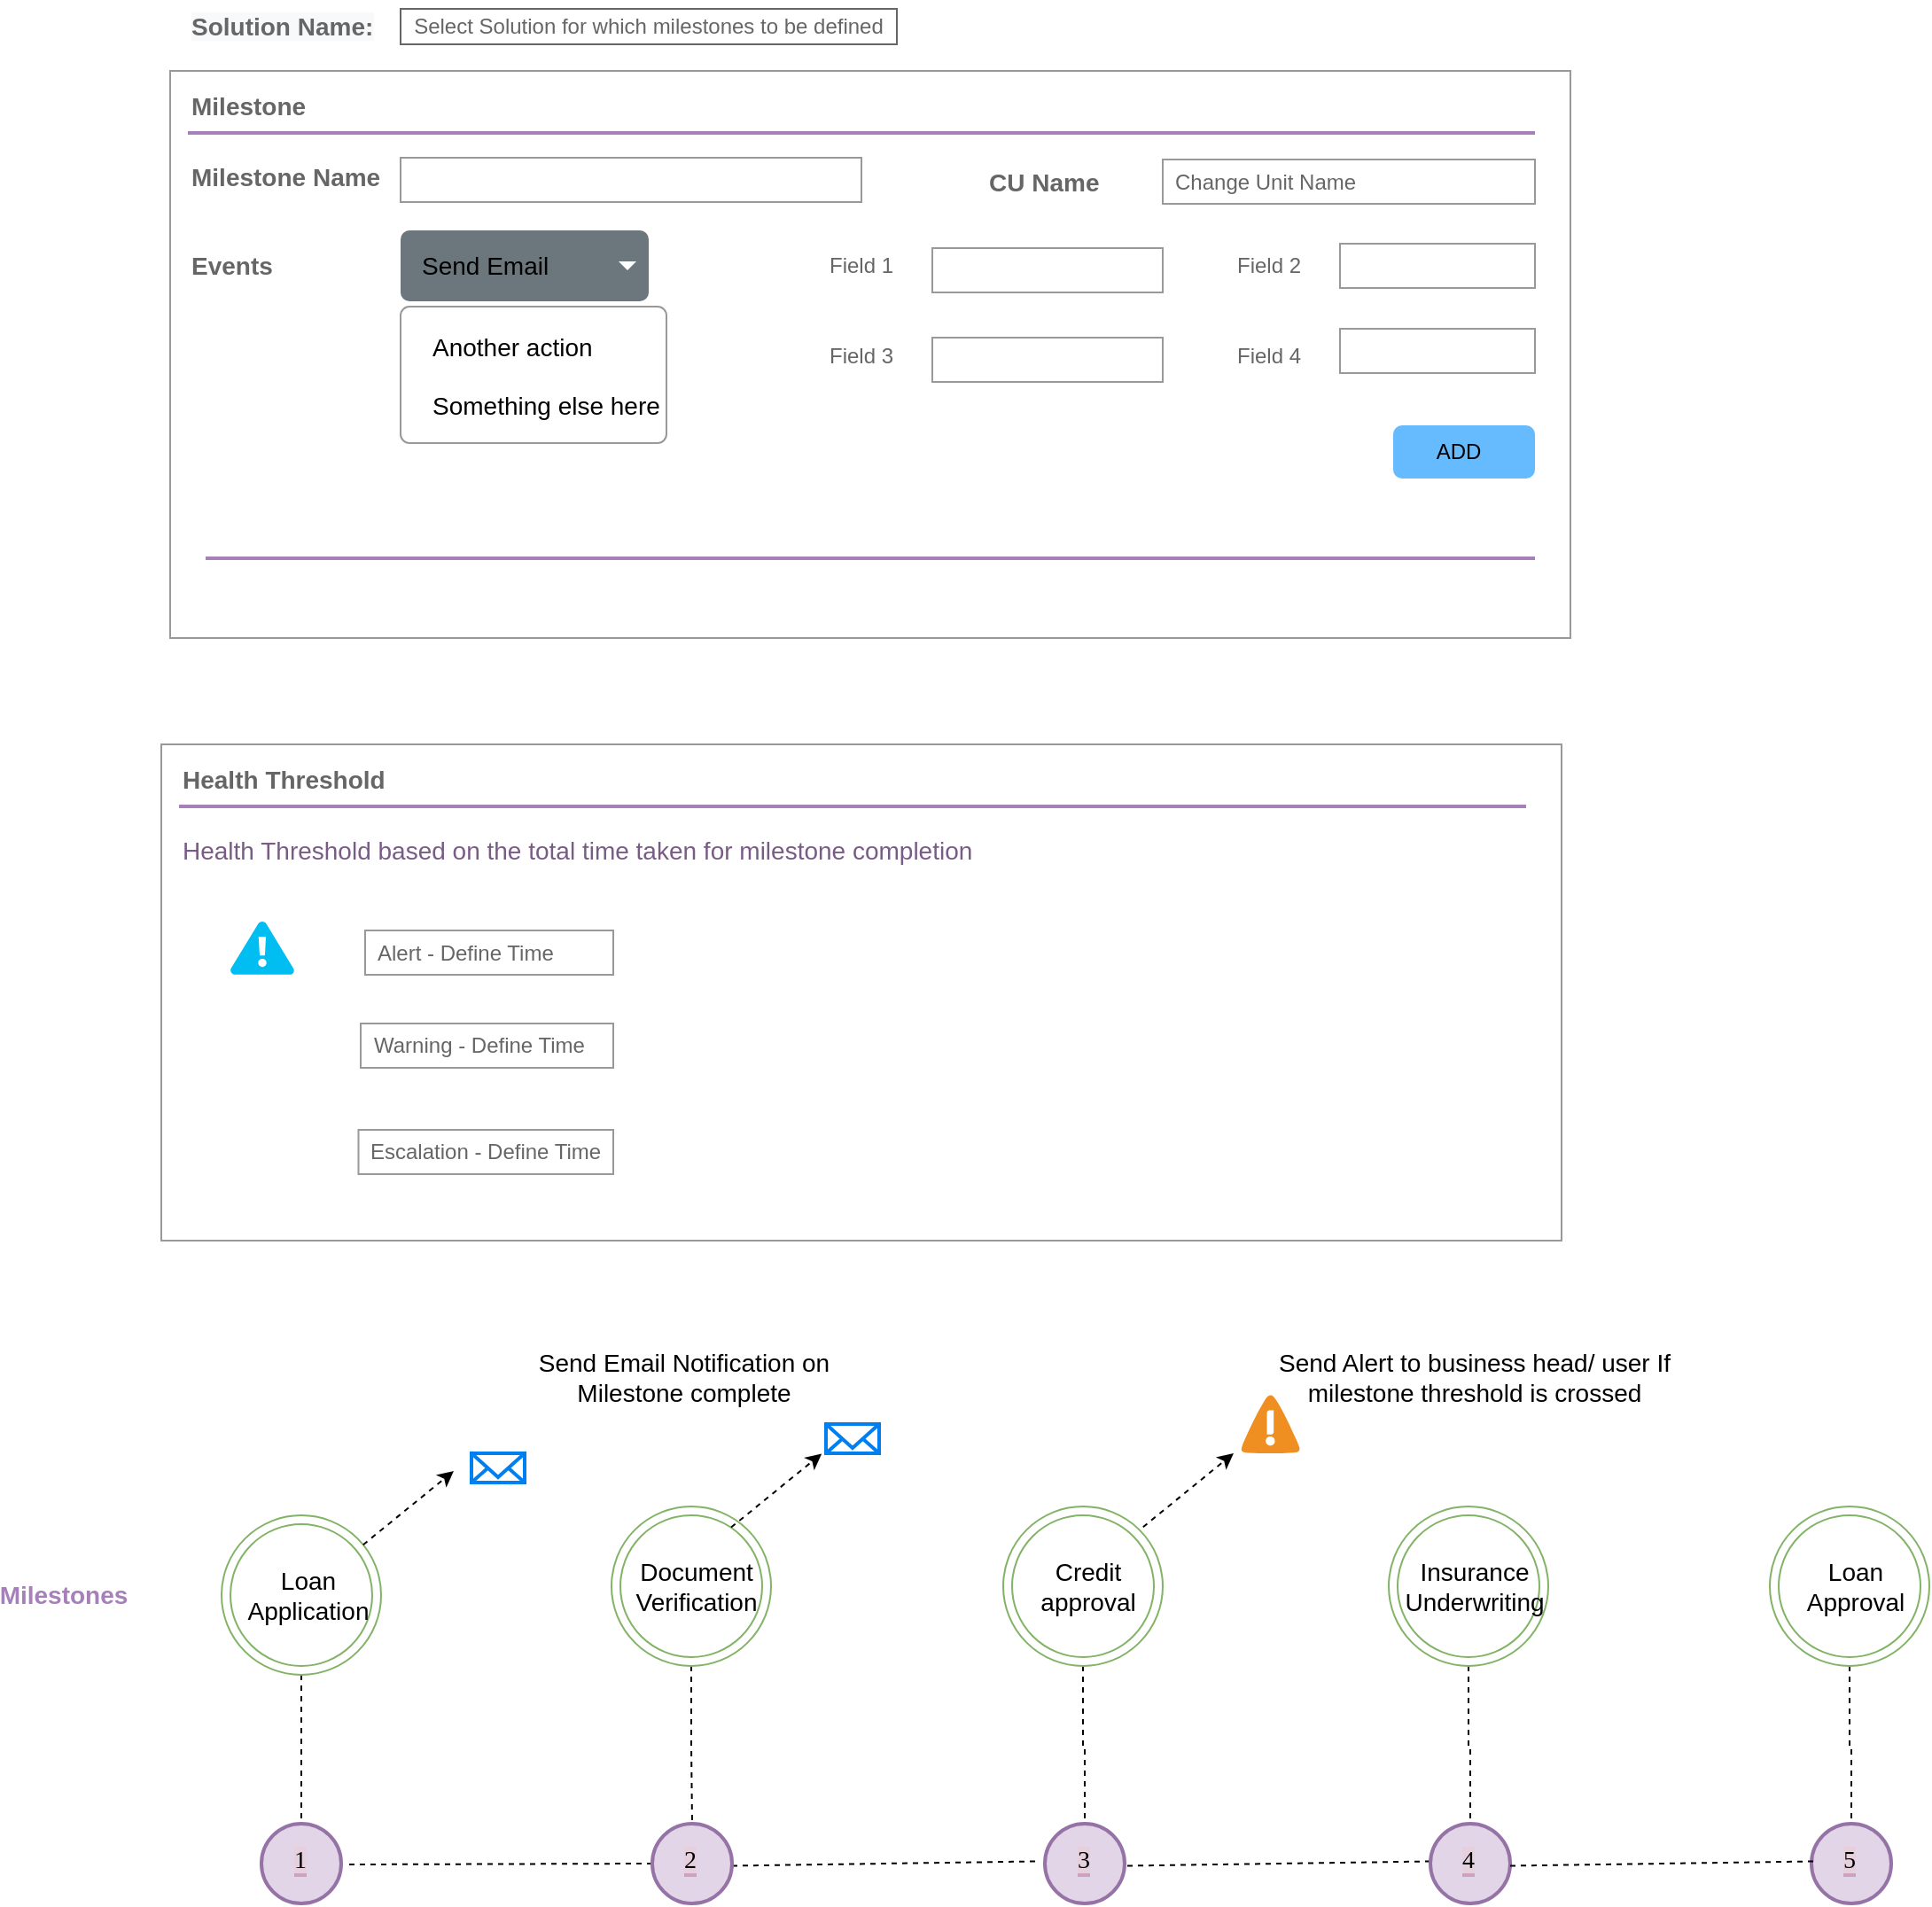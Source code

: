 <mxfile version="14.7.0" type="github">
  <diagram id="pC_4VXIbMaecKjLyn1Og" name="Page-1">
    <mxGraphModel dx="1355" dy="778" grid="1" gridSize="10" guides="1" tooltips="1" connect="1" arrows="1" fold="1" page="1" pageScale="1" pageWidth="827" pageHeight="1169" math="0" shadow="0">
      <root>
        <mxCell id="0" />
        <mxCell id="1" parent="0" />
        <mxCell id="5tk-defCkN5b4pZCAsEl-1" value="" style="strokeWidth=1;shadow=0;dashed=0;align=center;html=1;shape=mxgraph.mockup.forms.rrect;rSize=0;strokeColor=#999999;fillColor=#ffffff;container=0;" parent="1" vertex="1">
          <mxGeometry x="120" y="180" width="790" height="320" as="geometry" />
        </mxCell>
        <mxCell id="5tk-defCkN5b4pZCAsEl-31" value="Field 1" style="strokeWidth=1;shadow=0;dashed=0;align=center;html=1;shape=mxgraph.mockup.forms.anchor;fontSize=12;fontColor=#666666;align=left;resizeWidth=1;spacingLeft=0;" parent="1" vertex="1">
          <mxGeometry x="490" y="280" width="110" height="20" as="geometry" />
        </mxCell>
        <mxCell id="5tk-defCkN5b4pZCAsEl-56" value="Change Unit Name" style="strokeWidth=1;shadow=0;dashed=0;align=center;html=1;shape=mxgraph.mockup.forms.rrect;rSize=0;strokeColor=#999999;fontColor=#666666;align=left;spacingLeft=5;resizeWidth=1;" parent="1" vertex="1">
          <mxGeometry x="680" y="230" width="210" height="25" as="geometry" />
        </mxCell>
        <mxCell id="5tk-defCkN5b4pZCAsEl-2" value="&lt;b style=&quot;font-size: 14px;&quot;&gt;Milestone&lt;/b&gt;" style="strokeWidth=1;shadow=0;dashed=0;align=center;html=1;shape=mxgraph.mockup.forms.anchor;fontSize=14;fontColor=#666666;align=left;resizeWidth=1;spacingLeft=0;" parent="1" vertex="1">
          <mxGeometry x="120" y="180" width="345" height="20" as="geometry">
            <mxPoint x="10" y="10" as="offset" />
          </mxGeometry>
        </mxCell>
        <mxCell id="5tk-defCkN5b4pZCAsEl-3" value="" style="shape=line;strokeWidth=2;html=1;resizeWidth=1;strokeColor=#A680B8;" parent="1" vertex="1">
          <mxGeometry x="130" y="210" width="760" height="10" as="geometry">
            <mxPoint x="10" y="30" as="offset" />
          </mxGeometry>
        </mxCell>
        <mxCell id="5tk-defCkN5b4pZCAsEl-6" value="&lt;b style=&quot;font-size: 14px;&quot;&gt;Milestone Name&lt;/b&gt;" style="strokeWidth=1;shadow=0;dashed=0;align=center;html=1;shape=mxgraph.mockup.forms.anchor;fontSize=14;fontColor=#666666;align=left;resizeWidth=1;spacingLeft=0;" parent="1" vertex="1">
          <mxGeometry x="120" y="180" width="110" height="20" as="geometry">
            <mxPoint x="10" y="50" as="offset" />
          </mxGeometry>
        </mxCell>
        <mxCell id="5tk-defCkN5b4pZCAsEl-7" value="" style="strokeWidth=1;shadow=0;dashed=0;align=center;html=1;shape=mxgraph.mockup.forms.rrect;rSize=0;strokeColor=#999999;fontColor=#666666;align=left;spacingLeft=5;resizeWidth=1;" parent="1" vertex="1">
          <mxGeometry x="250" y="229" width="260" height="25" as="geometry">
            <mxPoint x="130" y="49" as="offset" />
          </mxGeometry>
        </mxCell>
        <mxCell id="5tk-defCkN5b4pZCAsEl-12" value="" style="strokeWidth=1;shadow=0;dashed=0;align=center;html=1;shape=mxgraph.mockup.forms.rrect;rSize=5;strokeColor=none;fontColor=#ffffff;fillColor=#66bbff;fontSize=16;fontStyle=1;" parent="1" vertex="1">
          <mxGeometry x="810" y="380" width="80" height="30" as="geometry">
            <mxPoint x="770" y="-130" as="offset" />
          </mxGeometry>
        </mxCell>
        <mxCell id="5tk-defCkN5b4pZCAsEl-24" value="Events" style="strokeWidth=1;shadow=0;dashed=0;align=center;html=1;shape=mxgraph.mockup.forms.anchor;fontSize=14;fontColor=#666666;align=left;resizeWidth=1;spacingLeft=0;fontStyle=1" parent="1" vertex="1">
          <mxGeometry x="130" y="280" width="110" height="20" as="geometry" />
        </mxCell>
        <mxCell id="5tk-defCkN5b4pZCAsEl-25" value="&lt;span style=&quot;color: rgb(0 , 0 , 0)&quot;&gt;Send Email&lt;/span&gt;" style="html=1;shadow=0;dashed=0;shape=mxgraph.bootstrap.rrect;rSize=5;strokeColor=none;strokeWidth=1;fillColor=#6C767D;fontColor=#ffffff;whiteSpace=wrap;align=left;verticalAlign=middle;fontStyle=0;fontSize=14;spacingLeft=10;" parent="1" vertex="1">
          <mxGeometry x="250" y="270" width="140" height="40" as="geometry" />
        </mxCell>
        <mxCell id="5tk-defCkN5b4pZCAsEl-26" value="" style="shape=triangle;direction=south;fillColor=#ffffff;strokeColor=none;perimeter=none;" parent="5tk-defCkN5b4pZCAsEl-25" vertex="1">
          <mxGeometry x="1" y="0.5" width="10" height="5" relative="1" as="geometry">
            <mxPoint x="-17" y="-2.5" as="offset" />
          </mxGeometry>
        </mxCell>
        <mxCell id="5tk-defCkN5b4pZCAsEl-27" value="" style="html=1;shadow=0;dashed=0;shape=mxgraph.bootstrap.rrect;rSize=5;fillColor=#ffffff;strokeColor=#999999;" parent="1" vertex="1">
          <mxGeometry x="250" y="313" width="150" height="77" as="geometry" />
        </mxCell>
        <mxCell id="5tk-defCkN5b4pZCAsEl-29" value="Another action" style="fillColor=none;strokeColor=none;align=left;spacing=20;fontSize=14;" parent="5tk-defCkN5b4pZCAsEl-27" vertex="1">
          <mxGeometry width="170" height="30" relative="1" as="geometry">
            <mxPoint x="-2" y="7" as="offset" />
          </mxGeometry>
        </mxCell>
        <mxCell id="5tk-defCkN5b4pZCAsEl-30" value="Something else here" style="fillColor=none;strokeColor=none;align=left;spacing=20;fontSize=14;" parent="5tk-defCkN5b4pZCAsEl-27" vertex="1">
          <mxGeometry width="170" height="30" relative="1" as="geometry">
            <mxPoint x="-2" y="40" as="offset" />
          </mxGeometry>
        </mxCell>
        <mxCell id="5tk-defCkN5b4pZCAsEl-48" value="" style="strokeWidth=1;shadow=0;dashed=0;align=center;html=1;shape=mxgraph.mockup.forms.rrect;rSize=0;strokeColor=#999999;fontColor=#666666;align=left;spacingLeft=5;resizeWidth=1;" parent="1" vertex="1">
          <mxGeometry x="550" y="280" width="130" height="25" as="geometry" />
        </mxCell>
        <mxCell id="5tk-defCkN5b4pZCAsEl-49" value="" style="strokeWidth=1;shadow=0;dashed=0;align=center;html=1;shape=mxgraph.mockup.forms.rrect;rSize=0;strokeColor=#999999;fontColor=#666666;align=left;spacingLeft=5;resizeWidth=1;" parent="1" vertex="1">
          <mxGeometry x="780" y="277.5" width="110" height="25" as="geometry" />
        </mxCell>
        <mxCell id="5tk-defCkN5b4pZCAsEl-50" value="Field 2" style="strokeWidth=1;shadow=0;dashed=0;align=center;html=1;shape=mxgraph.mockup.forms.anchor;fontSize=12;fontColor=#666666;align=left;resizeWidth=1;spacingLeft=0;" parent="1" vertex="1">
          <mxGeometry x="720" y="280" width="110" height="20" as="geometry" />
        </mxCell>
        <mxCell id="5tk-defCkN5b4pZCAsEl-51" value="" style="strokeWidth=1;shadow=0;dashed=0;align=center;html=1;shape=mxgraph.mockup.forms.rrect;rSize=0;strokeColor=#999999;fontColor=#666666;align=left;spacingLeft=5;resizeWidth=1;" parent="1" vertex="1">
          <mxGeometry x="550" y="330.5" width="130" height="25" as="geometry" />
        </mxCell>
        <mxCell id="5tk-defCkN5b4pZCAsEl-52" value="" style="strokeWidth=1;shadow=0;dashed=0;align=center;html=1;shape=mxgraph.mockup.forms.rrect;rSize=0;strokeColor=#999999;fontColor=#666666;align=left;spacingLeft=5;resizeWidth=1;" parent="1" vertex="1">
          <mxGeometry x="780" y="325.5" width="110" height="25" as="geometry" />
        </mxCell>
        <mxCell id="5tk-defCkN5b4pZCAsEl-53" value="Field 4" style="strokeWidth=1;shadow=0;dashed=0;align=center;html=1;shape=mxgraph.mockup.forms.anchor;fontSize=12;fontColor=#666666;align=left;resizeWidth=1;spacingLeft=0;" parent="1" vertex="1">
          <mxGeometry x="720" y="330.5" width="110" height="20" as="geometry" />
        </mxCell>
        <mxCell id="5tk-defCkN5b4pZCAsEl-54" value="Field 3" style="strokeWidth=1;shadow=0;dashed=0;align=center;html=1;shape=mxgraph.mockup.forms.anchor;fontSize=12;fontColor=#666666;align=left;resizeWidth=1;spacingLeft=0;" parent="1" vertex="1">
          <mxGeometry x="490" y="330.5" width="110" height="20" as="geometry" />
        </mxCell>
        <mxCell id="5tk-defCkN5b4pZCAsEl-55" value="&lt;b style=&quot;font-size: 14px&quot;&gt;CU Name&lt;/b&gt;" style="strokeWidth=1;shadow=0;dashed=0;align=center;html=1;shape=mxgraph.mockup.forms.anchor;fontSize=14;fontColor=#666666;align=left;resizeWidth=1;spacingLeft=0;" parent="1" vertex="1">
          <mxGeometry x="580" y="232.5" width="110" height="20" as="geometry" />
        </mxCell>
        <mxCell id="RL7jBhLI4f5cmUMzsP-X-1" value="ADD" style="text;html=1;strokeColor=none;fillColor=none;align=center;verticalAlign=middle;whiteSpace=wrap;rounded=0;" vertex="1" parent="1">
          <mxGeometry x="827" y="385" width="40" height="20" as="geometry" />
        </mxCell>
        <mxCell id="RL7jBhLI4f5cmUMzsP-X-2" value="" style="shape=line;strokeWidth=2;html=1;resizeWidth=1;strokeColor=#A680B8;" vertex="1" parent="1">
          <mxGeometry x="140" y="450" width="750" height="10" as="geometry">
            <mxPoint x="10" y="30" as="offset" />
          </mxGeometry>
        </mxCell>
        <mxCell id="RL7jBhLI4f5cmUMzsP-X-3" value="&lt;span style=&quot;color: rgb(102 , 102 , 102) ; text-align: left&quot;&gt;Select Solution for which milestones to be defined&lt;/span&gt;" style="text;html=1;fillColor=none;align=center;verticalAlign=middle;whiteSpace=wrap;rounded=0;strokeColor=#666666;" vertex="1" parent="1">
          <mxGeometry x="250" y="145" width="280" height="20" as="geometry" />
        </mxCell>
        <mxCell id="RL7jBhLI4f5cmUMzsP-X-4" value="&lt;meta charset=&quot;utf-8&quot;&gt;&lt;b style=&quot;color: rgb(102, 102, 102); font-family: helvetica; font-size: 14px; font-style: normal; letter-spacing: normal; text-align: left; text-indent: 0px; text-transform: none; word-spacing: 0px; background-color: rgb(248, 249, 250);&quot;&gt;Solution Name:&lt;/b&gt;" style="text;whiteSpace=wrap;html=1;" vertex="1" parent="1">
          <mxGeometry x="130" y="140" width="130" height="30" as="geometry" />
        </mxCell>
        <mxCell id="RL7jBhLI4f5cmUMzsP-X-5" value="" style="strokeWidth=1;shadow=0;dashed=0;align=center;html=1;shape=mxgraph.mockup.forms.rrect;rSize=0;strokeColor=#999999;fillColor=#ffffff;container=0;" vertex="1" parent="1">
          <mxGeometry x="115" y="560" width="790" height="280" as="geometry" />
        </mxCell>
        <mxCell id="RL7jBhLI4f5cmUMzsP-X-6" value="&lt;b style=&quot;font-size: 14px&quot;&gt;Health&amp;nbsp;&lt;/b&gt;&lt;b&gt;Threshold&lt;/b&gt;" style="strokeWidth=1;shadow=0;dashed=0;align=center;html=1;shape=mxgraph.mockup.forms.anchor;fontSize=14;fontColor=#666666;align=left;resizeWidth=1;spacingLeft=0;" vertex="1" parent="1">
          <mxGeometry x="115" y="560" width="345" height="20" as="geometry">
            <mxPoint x="10" y="10" as="offset" />
          </mxGeometry>
        </mxCell>
        <mxCell id="RL7jBhLI4f5cmUMzsP-X-7" value="" style="shape=line;strokeWidth=2;html=1;resizeWidth=1;strokeColor=#A680B8;" vertex="1" parent="1">
          <mxGeometry x="125" y="590" width="760" height="10" as="geometry">
            <mxPoint x="10" y="30" as="offset" />
          </mxGeometry>
        </mxCell>
        <mxCell id="RL7jBhLI4f5cmUMzsP-X-8" value="Health Threshold based on the total time taken for milestone completion" style="text;html=1;strokeColor=none;fillColor=none;align=left;verticalAlign=middle;whiteSpace=wrap;rounded=0;fontColor=#785C85;fontSize=14;" vertex="1" parent="1">
          <mxGeometry x="125" y="610" width="490" height="20" as="geometry" />
        </mxCell>
        <mxCell id="RL7jBhLI4f5cmUMzsP-X-12" value="" style="verticalLabelPosition=bottom;html=1;verticalAlign=top;align=center;strokeColor=none;fillColor=#00BEF2;shape=mxgraph.azure.azure_alert;fontSize=14;fontColor=#785C85;" vertex="1" parent="1">
          <mxGeometry x="154" y="660" width="36" height="30" as="geometry" />
        </mxCell>
        <mxCell id="RL7jBhLI4f5cmUMzsP-X-13" value="" style="shape=image;html=1;verticalAlign=top;verticalLabelPosition=bottom;labelBackgroundColor=#ffffff;imageAspect=0;aspect=fixed;image=https://cdn2.iconfinder.com/data/icons/freecns-cumulus/32/519791-101_Warning-128.png;fontSize=14;fontColor=#785C85;strokeColor=#666666;align=left;" vertex="1" parent="1">
          <mxGeometry x="155" y="710" width="40" height="40" as="geometry" />
        </mxCell>
        <mxCell id="RL7jBhLI4f5cmUMzsP-X-14" value="" style="shape=image;html=1;verticalAlign=top;verticalLabelPosition=bottom;labelBackgroundColor=#ffffff;imageAspect=0;aspect=fixed;image=https://cdn2.iconfinder.com/data/icons/circle-icons-1/64/caution-128.png;fontSize=14;fontColor=#785C85;strokeColor=#666666;align=left;" vertex="1" parent="1">
          <mxGeometry x="155" y="770" width="40" height="40" as="geometry" />
        </mxCell>
        <mxCell id="RL7jBhLI4f5cmUMzsP-X-15" value="Alert - Define Time" style="strokeWidth=1;shadow=0;dashed=0;align=center;html=1;shape=mxgraph.mockup.forms.rrect;rSize=0;strokeColor=#999999;fontColor=#666666;align=left;spacingLeft=5;resizeWidth=1;" vertex="1" parent="1">
          <mxGeometry x="230" y="665" width="140" height="25" as="geometry" />
        </mxCell>
        <mxCell id="RL7jBhLI4f5cmUMzsP-X-18" value="Warning - Define Time" style="strokeWidth=1;shadow=0;dashed=0;align=center;html=1;shape=mxgraph.mockup.forms.rrect;rSize=0;strokeColor=#999999;fontColor=#666666;align=left;spacingLeft=5;resizeWidth=1;" vertex="1" parent="1">
          <mxGeometry x="227.5" y="717.5" width="142.5" height="25" as="geometry" />
        </mxCell>
        <mxCell id="RL7jBhLI4f5cmUMzsP-X-19" value="Escalation - Define Time" style="strokeWidth=1;shadow=0;dashed=0;align=center;html=1;shape=mxgraph.mockup.forms.rrect;rSize=0;strokeColor=#999999;fontColor=#666666;align=left;spacingLeft=5;resizeWidth=1;" vertex="1" parent="1">
          <mxGeometry x="226.25" y="777.5" width="143.75" height="25" as="geometry" />
        </mxCell>
        <mxCell id="RL7jBhLI4f5cmUMzsP-X-21" value="&lt;font color=&quot;#000000&quot; style=&quot;background-color: rgb(230 , 208 , 222)&quot;&gt;1&lt;/font&gt;" style="ellipse;whiteSpace=wrap;html=1;aspect=fixed;strokeWidth=2;fontFamily=Tahoma;spacingBottom=4;spacingRight=2;fontSize=14;align=center;labelBackgroundColor=#CDA2BE;fillColor=#e1d5e7;strokeColor=#9673a6;" vertex="1" parent="1">
          <mxGeometry x="171.5" y="1169" width="45" height="45" as="geometry" />
        </mxCell>
        <mxCell id="RL7jBhLI4f5cmUMzsP-X-28" value="" style="endArrow=none;dashed=1;html=1;strokeWidth=1;fontSize=14;fontColor=#785C85;entryX=0;entryY=0.5;entryDx=0;entryDy=0;" edge="1" parent="1">
          <mxGeometry width="50" height="50" relative="1" as="geometry">
            <mxPoint x="221" y="1192" as="sourcePoint" />
            <mxPoint x="392" y="1191.5" as="targetPoint" />
          </mxGeometry>
        </mxCell>
        <mxCell id="RL7jBhLI4f5cmUMzsP-X-29" value="" style="endArrow=none;html=1;strokeWidth=1;fontSize=14;fontColor=#785C85;entryX=0;entryY=0.5;entryDx=0;entryDy=0;dashed=1;" edge="1" parent="1">
          <mxGeometry width="50" height="50" relative="1" as="geometry">
            <mxPoint x="437" y="1192.75" as="sourcePoint" />
            <mxPoint x="608" y="1190.25" as="targetPoint" />
          </mxGeometry>
        </mxCell>
        <mxCell id="RL7jBhLI4f5cmUMzsP-X-30" value="" style="endArrow=none;dashed=1;html=1;strokeWidth=1;fontSize=14;fontColor=#785C85;entryX=0;entryY=0.5;entryDx=0;entryDy=0;" edge="1" parent="1">
          <mxGeometry width="50" height="50" relative="1" as="geometry">
            <mxPoint x="660" y="1192.75" as="sourcePoint" />
            <mxPoint x="831" y="1190.25" as="targetPoint" />
          </mxGeometry>
        </mxCell>
        <mxCell id="RL7jBhLI4f5cmUMzsP-X-31" value="" style="ellipse;whiteSpace=wrap;html=1;aspect=fixed;labelBackgroundColor=#CDA2BE;fontSize=14;strokeColor=#82b366;align=center;fillColor=none;shadow=0;sketch=0;" vertex="1" parent="1">
          <mxGeometry x="154" y="1000" width="80" height="80" as="geometry" />
        </mxCell>
        <mxCell id="RL7jBhLI4f5cmUMzsP-X-33" value="&lt;font color=&quot;#000000&quot; style=&quot;background-color: rgb(230 , 208 , 222)&quot;&gt;2&lt;/font&gt;" style="ellipse;whiteSpace=wrap;html=1;aspect=fixed;strokeWidth=2;fontFamily=Tahoma;spacingBottom=4;spacingRight=2;fontSize=14;align=center;labelBackgroundColor=#CDA2BE;fillColor=#e1d5e7;strokeColor=#9673a6;" vertex="1" parent="1">
          <mxGeometry x="392" y="1169" width="45" height="45" as="geometry" />
        </mxCell>
        <mxCell id="RL7jBhLI4f5cmUMzsP-X-34" value="&lt;font color=&quot;#000000&quot; style=&quot;background-color: rgb(230 , 208 , 222)&quot;&gt;4&lt;/font&gt;" style="ellipse;whiteSpace=wrap;html=1;aspect=fixed;strokeWidth=2;fontFamily=Tahoma;spacingBottom=4;spacingRight=2;fontSize=14;align=center;labelBackgroundColor=#CDA2BE;fillColor=#e1d5e7;strokeColor=#9673a6;" vertex="1" parent="1">
          <mxGeometry x="831" y="1169" width="45" height="45" as="geometry" />
        </mxCell>
        <mxCell id="RL7jBhLI4f5cmUMzsP-X-35" value="&lt;font color=&quot;#000000&quot; style=&quot;background-color: rgb(230 , 208 , 222)&quot;&gt;3&lt;/font&gt;" style="ellipse;whiteSpace=wrap;html=1;aspect=fixed;strokeWidth=2;fontFamily=Tahoma;spacingBottom=4;spacingRight=2;fontSize=14;align=center;labelBackgroundColor=#CDA2BE;fillColor=#e1d5e7;strokeColor=#9673a6;" vertex="1" parent="1">
          <mxGeometry x="613.5" y="1169" width="45" height="45" as="geometry" />
        </mxCell>
        <mxCell id="RL7jBhLI4f5cmUMzsP-X-54" value="" style="edgeStyle=orthogonalEdgeStyle;rounded=0;orthogonalLoop=1;jettySize=auto;html=1;dashed=1;fontSize=14;fontColor=#000000;strokeWidth=1;endArrow=none;endFill=0;" edge="1" parent="1" source="RL7jBhLI4f5cmUMzsP-X-36" target="RL7jBhLI4f5cmUMzsP-X-21">
          <mxGeometry relative="1" as="geometry" />
        </mxCell>
        <mxCell id="RL7jBhLI4f5cmUMzsP-X-36" value="" style="ellipse;whiteSpace=wrap;html=1;aspect=fixed;shadow=0;labelBackgroundColor=#CDA2BE;sketch=0;fontSize=14;strokeColor=#82b366;align=center;fillColor=none;" vertex="1" parent="1">
          <mxGeometry x="149" y="995" width="90" height="90" as="geometry" />
        </mxCell>
        <mxCell id="RL7jBhLI4f5cmUMzsP-X-37" value="&lt;p&gt;Loan Application&lt;/p&gt;" style="text;html=1;strokeColor=none;fillColor=none;align=center;verticalAlign=middle;whiteSpace=wrap;rounded=0;shadow=0;labelBackgroundColor=none;sketch=0;fontSize=14;" vertex="1" parent="1">
          <mxGeometry x="177.5" y="1030" width="40" height="20" as="geometry" />
        </mxCell>
        <mxCell id="RL7jBhLI4f5cmUMzsP-X-38" value="" style="ellipse;whiteSpace=wrap;html=1;aspect=fixed;labelBackgroundColor=#CDA2BE;fontSize=14;strokeColor=#82b366;align=center;fillColor=none;shadow=0;sketch=0;" vertex="1" parent="1">
          <mxGeometry x="374" y="995" width="80" height="80" as="geometry" />
        </mxCell>
        <mxCell id="RL7jBhLI4f5cmUMzsP-X-57" value="" style="edgeStyle=orthogonalEdgeStyle;rounded=0;orthogonalLoop=1;jettySize=auto;html=1;dashed=1;fontSize=14;fontColor=#000000;endArrow=none;endFill=0;strokeWidth=1;" edge="1" parent="1" source="RL7jBhLI4f5cmUMzsP-X-39" target="RL7jBhLI4f5cmUMzsP-X-33">
          <mxGeometry relative="1" as="geometry" />
        </mxCell>
        <mxCell id="RL7jBhLI4f5cmUMzsP-X-39" value="" style="ellipse;whiteSpace=wrap;html=1;aspect=fixed;shadow=0;labelBackgroundColor=#CDA2BE;sketch=0;fontSize=14;strokeColor=#82b366;align=center;fillColor=none;" vertex="1" parent="1">
          <mxGeometry x="369" y="990" width="90" height="90" as="geometry" />
        </mxCell>
        <mxCell id="RL7jBhLI4f5cmUMzsP-X-40" value="&lt;p&gt;Document Verification&lt;/p&gt;" style="text;html=1;strokeColor=none;fillColor=none;align=center;verticalAlign=middle;whiteSpace=wrap;rounded=0;shadow=0;labelBackgroundColor=none;sketch=0;fontSize=14;" vertex="1" parent="1">
          <mxGeometry x="396.5" y="1025" width="40" height="20" as="geometry" />
        </mxCell>
        <mxCell id="RL7jBhLI4f5cmUMzsP-X-41" value="" style="ellipse;whiteSpace=wrap;html=1;aspect=fixed;labelBackgroundColor=#CDA2BE;fontSize=14;strokeColor=#82b366;align=center;fillColor=none;shadow=0;sketch=0;" vertex="1" parent="1">
          <mxGeometry x="595" y="995" width="80" height="80" as="geometry" />
        </mxCell>
        <mxCell id="RL7jBhLI4f5cmUMzsP-X-58" value="" style="edgeStyle=orthogonalEdgeStyle;rounded=0;orthogonalLoop=1;jettySize=auto;html=1;dashed=1;fontSize=14;fontColor=#000000;endArrow=none;endFill=0;strokeWidth=1;" edge="1" parent="1" source="RL7jBhLI4f5cmUMzsP-X-42" target="RL7jBhLI4f5cmUMzsP-X-35">
          <mxGeometry relative="1" as="geometry" />
        </mxCell>
        <mxCell id="RL7jBhLI4f5cmUMzsP-X-42" value="" style="ellipse;whiteSpace=wrap;html=1;aspect=fixed;shadow=0;labelBackgroundColor=#CDA2BE;sketch=0;fontSize=14;strokeColor=#82b366;align=center;fillColor=none;" vertex="1" parent="1">
          <mxGeometry x="590" y="990" width="90" height="90" as="geometry" />
        </mxCell>
        <mxCell id="RL7jBhLI4f5cmUMzsP-X-43" value="&lt;p&gt;Credit approval&lt;/p&gt;" style="text;html=1;strokeColor=none;fillColor=none;align=center;verticalAlign=middle;whiteSpace=wrap;rounded=0;shadow=0;labelBackgroundColor=none;sketch=0;fontSize=14;" vertex="1" parent="1">
          <mxGeometry x="617.5" y="1025" width="40" height="20" as="geometry" />
        </mxCell>
        <mxCell id="RL7jBhLI4f5cmUMzsP-X-44" value="" style="ellipse;whiteSpace=wrap;html=1;aspect=fixed;labelBackgroundColor=#CDA2BE;fontSize=14;strokeColor=#82b366;align=center;fillColor=none;shadow=0;sketch=0;" vertex="1" parent="1">
          <mxGeometry x="812.5" y="995" width="80" height="80" as="geometry" />
        </mxCell>
        <mxCell id="RL7jBhLI4f5cmUMzsP-X-59" value="" style="edgeStyle=orthogonalEdgeStyle;rounded=0;orthogonalLoop=1;jettySize=auto;html=1;dashed=1;fontSize=14;fontColor=#000000;endArrow=none;endFill=0;strokeWidth=1;" edge="1" parent="1" source="RL7jBhLI4f5cmUMzsP-X-45" target="RL7jBhLI4f5cmUMzsP-X-34">
          <mxGeometry relative="1" as="geometry" />
        </mxCell>
        <mxCell id="RL7jBhLI4f5cmUMzsP-X-45" value="" style="ellipse;whiteSpace=wrap;html=1;aspect=fixed;shadow=0;labelBackgroundColor=#CDA2BE;sketch=0;fontSize=14;strokeColor=#82b366;align=center;fillColor=none;" vertex="1" parent="1">
          <mxGeometry x="807.5" y="990" width="90" height="90" as="geometry" />
        </mxCell>
        <mxCell id="RL7jBhLI4f5cmUMzsP-X-46" value="&lt;p&gt;Insurance Underwriting&lt;/p&gt;" style="text;html=1;strokeColor=none;fillColor=none;align=center;verticalAlign=middle;whiteSpace=wrap;rounded=0;shadow=0;labelBackgroundColor=none;sketch=0;fontSize=14;" vertex="1" parent="1">
          <mxGeometry x="836" y="1025" width="40" height="20" as="geometry" />
        </mxCell>
        <mxCell id="RL7jBhLI4f5cmUMzsP-X-47" value="&lt;font color=&quot;#000000&quot; style=&quot;background-color: rgb(230 , 208 , 222)&quot;&gt;5&lt;/font&gt;" style="ellipse;whiteSpace=wrap;html=1;aspect=fixed;strokeWidth=2;fontFamily=Tahoma;spacingBottom=4;spacingRight=2;fontSize=14;align=center;labelBackgroundColor=#CDA2BE;fillColor=#e1d5e7;strokeColor=#9673a6;" vertex="1" parent="1">
          <mxGeometry x="1046" y="1169" width="45" height="45" as="geometry" />
        </mxCell>
        <mxCell id="RL7jBhLI4f5cmUMzsP-X-48" value="" style="endArrow=none;dashed=1;html=1;strokeWidth=1;fontSize=14;fontColor=#785C85;entryX=0;entryY=0.5;entryDx=0;entryDy=0;" edge="1" parent="1">
          <mxGeometry width="50" height="50" relative="1" as="geometry">
            <mxPoint x="876" y="1192.75" as="sourcePoint" />
            <mxPoint x="1047" y="1190.25" as="targetPoint" />
          </mxGeometry>
        </mxCell>
        <mxCell id="RL7jBhLI4f5cmUMzsP-X-50" value="" style="ellipse;whiteSpace=wrap;html=1;aspect=fixed;labelBackgroundColor=#CDA2BE;fontSize=14;strokeColor=#82b366;align=center;fillColor=none;shadow=0;sketch=0;" vertex="1" parent="1">
          <mxGeometry x="1027.5" y="995" width="80" height="80" as="geometry" />
        </mxCell>
        <mxCell id="RL7jBhLI4f5cmUMzsP-X-60" value="" style="edgeStyle=orthogonalEdgeStyle;rounded=0;orthogonalLoop=1;jettySize=auto;html=1;dashed=1;fontSize=14;fontColor=#000000;endArrow=none;endFill=0;strokeWidth=1;" edge="1" parent="1" source="RL7jBhLI4f5cmUMzsP-X-51" target="RL7jBhLI4f5cmUMzsP-X-47">
          <mxGeometry relative="1" as="geometry" />
        </mxCell>
        <mxCell id="RL7jBhLI4f5cmUMzsP-X-51" value="" style="ellipse;whiteSpace=wrap;html=1;aspect=fixed;shadow=0;labelBackgroundColor=#CDA2BE;sketch=0;fontSize=14;strokeColor=#82b366;align=center;fillColor=none;" vertex="1" parent="1">
          <mxGeometry x="1022.5" y="990" width="90" height="90" as="geometry" />
        </mxCell>
        <mxCell id="RL7jBhLI4f5cmUMzsP-X-52" value="&lt;p&gt;Loan Approval&lt;/p&gt;" style="text;html=1;strokeColor=none;fillColor=none;align=center;verticalAlign=middle;whiteSpace=wrap;rounded=0;shadow=0;labelBackgroundColor=none;sketch=0;fontSize=14;" vertex="1" parent="1">
          <mxGeometry x="1051" y="1025" width="40" height="20" as="geometry" />
        </mxCell>
        <mxCell id="RL7jBhLI4f5cmUMzsP-X-61" value="" style="html=1;verticalLabelPosition=bottom;align=center;labelBackgroundColor=#ffffff;verticalAlign=top;strokeWidth=2;strokeColor=#0080F0;shadow=0;dashed=0;shape=mxgraph.ios7.icons.mail;sketch=0;fontSize=14;fontColor=#000000;fillColor=none;" vertex="1" parent="1">
          <mxGeometry x="290" y="960" width="30" height="16.5" as="geometry" />
        </mxCell>
        <mxCell id="RL7jBhLI4f5cmUMzsP-X-62" value="" style="endArrow=classic;html=1;dashed=1;fontSize=14;fontColor=#000000;strokeWidth=1;" edge="1" parent="1" source="RL7jBhLI4f5cmUMzsP-X-36">
          <mxGeometry width="50" height="50" relative="1" as="geometry">
            <mxPoint x="250" y="1000" as="sourcePoint" />
            <mxPoint x="280" y="970" as="targetPoint" />
          </mxGeometry>
        </mxCell>
        <mxCell id="RL7jBhLI4f5cmUMzsP-X-63" value="Send Email Notification on &lt;br&gt;Milestone complete" style="text;html=1;strokeColor=none;fillColor=none;align=center;verticalAlign=middle;whiteSpace=wrap;rounded=0;shadow=0;labelBackgroundColor=none;sketch=0;fontSize=14;fontColor=#000000;" vertex="1" parent="1">
          <mxGeometry x="290" y="907" width="240" height="20" as="geometry" />
        </mxCell>
        <mxCell id="RL7jBhLI4f5cmUMzsP-X-64" value="&lt;b&gt;&lt;font color=&quot;#a680b8&quot;&gt;Milestones&lt;/font&gt;&lt;/b&gt;" style="text;html=1;strokeColor=none;fillColor=none;align=center;verticalAlign=middle;whiteSpace=wrap;rounded=0;shadow=0;labelBackgroundColor=none;sketch=0;fontSize=14;fontColor=#000000;" vertex="1" parent="1">
          <mxGeometry x="40" y="1030" width="40" height="20" as="geometry" />
        </mxCell>
        <mxCell id="RL7jBhLI4f5cmUMzsP-X-65" value="" style="shadow=0;dashed=0;html=1;strokeColor=none;fillColor=#4495D1;labelPosition=center;verticalLabelPosition=bottom;verticalAlign=top;align=center;outlineConnect=0;shape=mxgraph.veeam.2d.alert;labelBackgroundColor=none;sketch=0;fontSize=14;fontColor=#000000;" vertex="1" parent="1">
          <mxGeometry x="724.3" y="927" width="33.2" height="33.2" as="geometry" />
        </mxCell>
        <mxCell id="RL7jBhLI4f5cmUMzsP-X-66" value="Send Alert to business head/ user If milestone threshold is crossed" style="text;html=1;strokeColor=none;fillColor=none;align=center;verticalAlign=middle;whiteSpace=wrap;rounded=0;shadow=0;labelBackgroundColor=none;sketch=0;fontSize=14;fontColor=#000000;" vertex="1" parent="1">
          <mxGeometry x="736" y="907" width="240" height="20" as="geometry" />
        </mxCell>
        <mxCell id="RL7jBhLI4f5cmUMzsP-X-67" value="" style="endArrow=classic;html=1;dashed=1;fontSize=14;fontColor=#000000;strokeWidth=1;" edge="1" parent="1">
          <mxGeometry width="50" height="50" relative="1" as="geometry">
            <mxPoint x="668.9" y="1001.593" as="sourcePoint" />
            <mxPoint x="720" y="960" as="targetPoint" />
          </mxGeometry>
        </mxCell>
        <mxCell id="RL7jBhLI4f5cmUMzsP-X-68" value="" style="html=1;verticalLabelPosition=bottom;align=center;labelBackgroundColor=#ffffff;verticalAlign=top;strokeWidth=2;strokeColor=#0080F0;shadow=0;dashed=0;shape=mxgraph.ios7.icons.mail;sketch=0;fontSize=14;fontColor=#000000;fillColor=none;" vertex="1" parent="1">
          <mxGeometry x="490" y="943.5" width="30" height="16.5" as="geometry" />
        </mxCell>
        <mxCell id="RL7jBhLI4f5cmUMzsP-X-69" value="" style="endArrow=classic;html=1;dashed=1;fontSize=14;fontColor=#000000;strokeWidth=1;" edge="1" parent="1">
          <mxGeometry width="50" height="50" relative="1" as="geometry">
            <mxPoint x="436.5" y="1001.793" as="sourcePoint" />
            <mxPoint x="487.6" y="960.2" as="targetPoint" />
          </mxGeometry>
        </mxCell>
      </root>
    </mxGraphModel>
  </diagram>
</mxfile>
